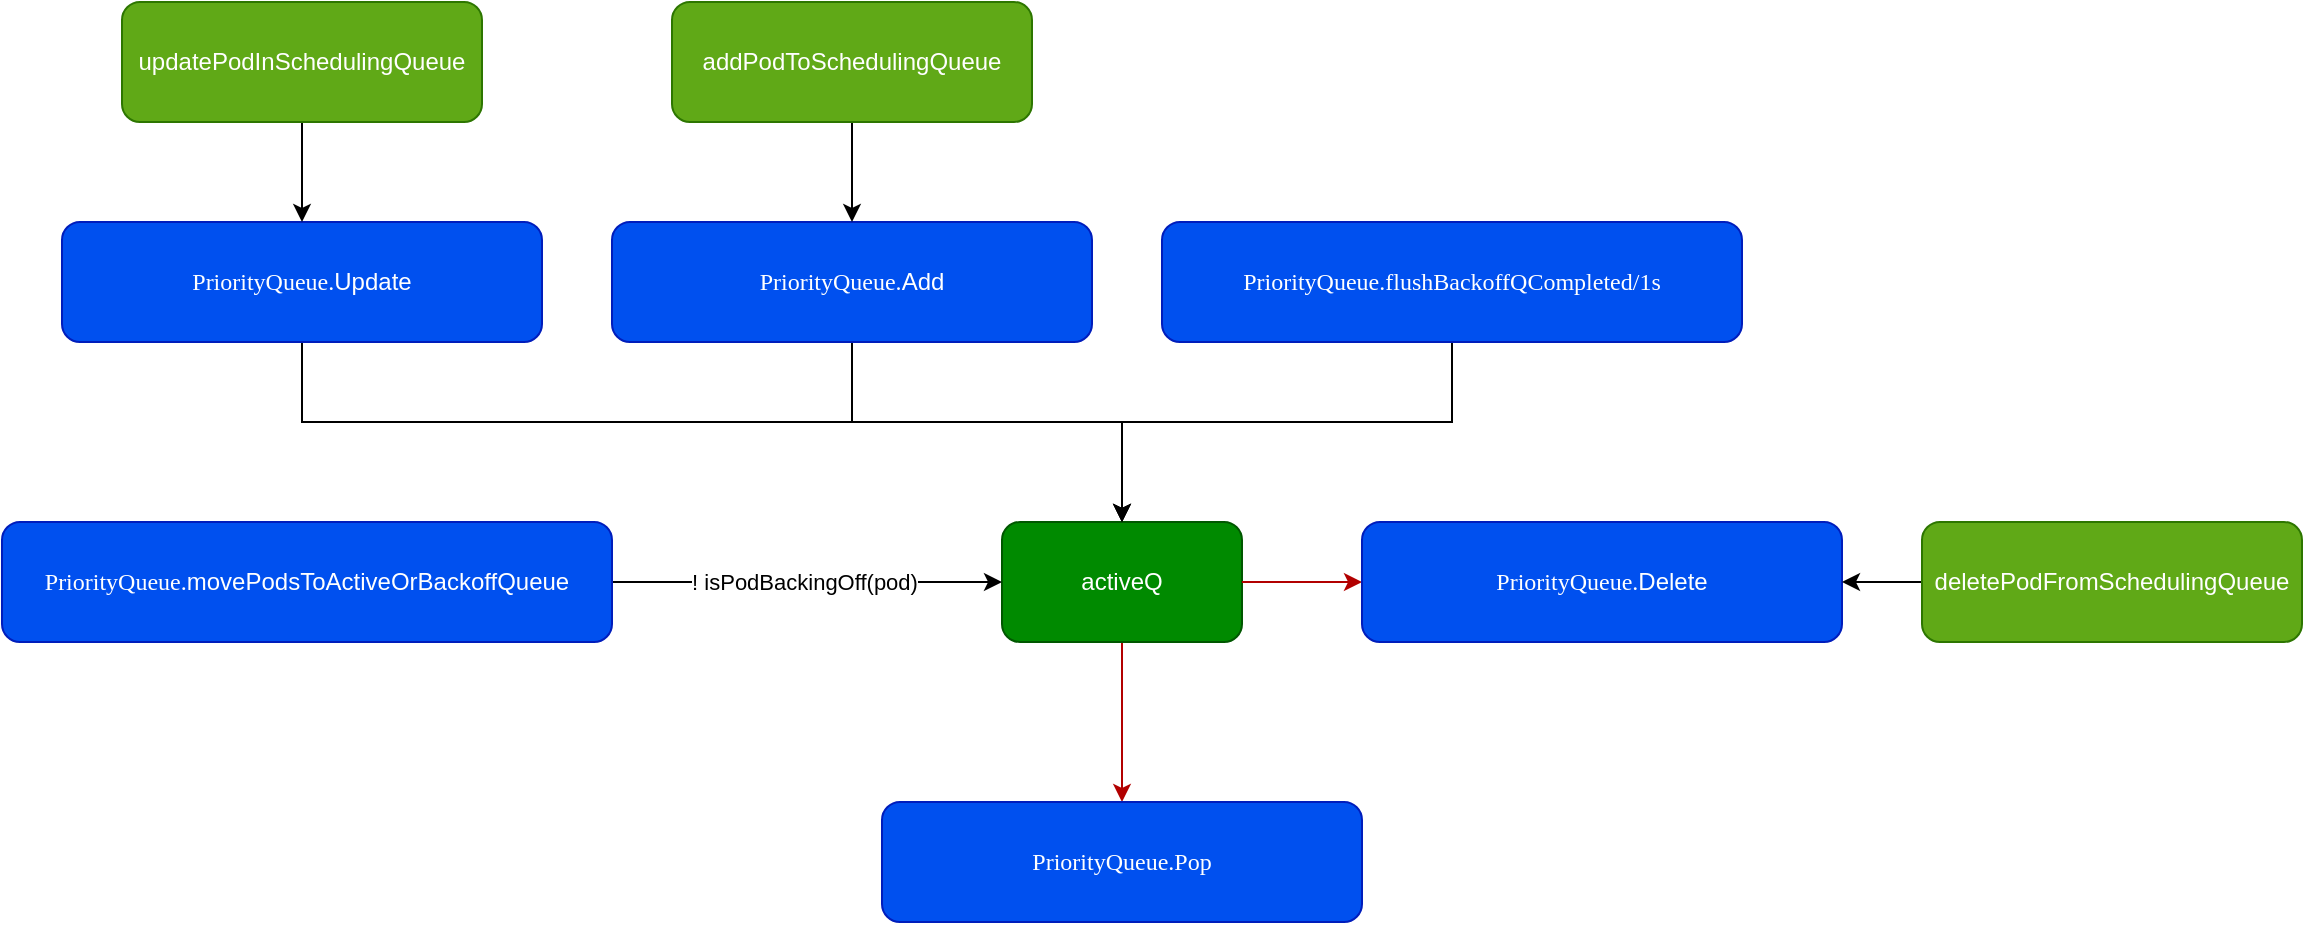 <mxfile version="12.9.12" type="device"><diagram id="hyM0FtMEMcUirLkOFU6S" name="第 1 页"><mxGraphModel dx="1773" dy="1894" grid="1" gridSize="10" guides="1" tooltips="1" connect="1" arrows="1" fold="1" page="1" pageScale="1" pageWidth="827" pageHeight="1169" math="0" shadow="0"><root><mxCell id="0"/><mxCell id="1" parent="0"/><mxCell id="PiCtjEqwNjG3xXWdpwjx-21" style="edgeStyle=orthogonalEdgeStyle;rounded=0;orthogonalLoop=1;jettySize=auto;html=1;entryX=0.5;entryY=0;entryDx=0;entryDy=0;startArrow=none;startFill=0;endArrow=classic;endFill=1;fillColor=#e51400;strokeColor=#B20000;" edge="1" parent="1" source="PiCtjEqwNjG3xXWdpwjx-1" target="PiCtjEqwNjG3xXWdpwjx-20"><mxGeometry relative="1" as="geometry"/></mxCell><mxCell id="PiCtjEqwNjG3xXWdpwjx-1" value="activeQ" style="rounded=1;whiteSpace=wrap;html=1;fillColor=#008a00;strokeColor=#005700;fontColor=#ffffff;" vertex="1" parent="1"><mxGeometry x="370" y="220" width="120" height="60" as="geometry"/></mxCell><mxCell id="PiCtjEqwNjG3xXWdpwjx-5" style="edgeStyle=orthogonalEdgeStyle;rounded=0;orthogonalLoop=1;jettySize=auto;html=1;entryX=1;entryY=0.5;entryDx=0;entryDy=0;startArrow=classic;startFill=1;endArrow=none;endFill=0;fillColor=#e51400;strokeColor=#B20000;" edge="1" parent="1" source="PiCtjEqwNjG3xXWdpwjx-2" target="PiCtjEqwNjG3xXWdpwjx-1"><mxGeometry relative="1" as="geometry"/></mxCell><mxCell id="PiCtjEqwNjG3xXWdpwjx-2" value="&lt;span style=&quot;font-family: &amp;#34;menlo&amp;#34;&quot;&gt;PriorityQueue.&lt;/span&gt;Delete" style="rounded=1;whiteSpace=wrap;html=1;fillColor=#0050ef;strokeColor=#001DBC;fontColor=#ffffff;" vertex="1" parent="1"><mxGeometry x="550" y="220" width="240" height="60" as="geometry"/></mxCell><mxCell id="PiCtjEqwNjG3xXWdpwjx-3" style="edgeStyle=orthogonalEdgeStyle;curved=1;rounded=0;orthogonalLoop=1;jettySize=auto;html=1;entryX=1;entryY=0.5;entryDx=0;entryDy=0;strokeColor=#000000;" edge="1" parent="1" source="PiCtjEqwNjG3xXWdpwjx-4" target="PiCtjEqwNjG3xXWdpwjx-2"><mxGeometry relative="1" as="geometry"/></mxCell><mxCell id="PiCtjEqwNjG3xXWdpwjx-4" value="deletePodFromSchedulingQueue" style="rounded=1;whiteSpace=wrap;html=1;fillColor=#60a917;strokeColor=#2D7600;fontColor=#ffffff;" vertex="1" parent="1"><mxGeometry x="830" y="220" width="190" height="60" as="geometry"/></mxCell><mxCell id="PiCtjEqwNjG3xXWdpwjx-7" style="edgeStyle=orthogonalEdgeStyle;rounded=0;orthogonalLoop=1;jettySize=auto;html=1;entryX=0;entryY=0.5;entryDx=0;entryDy=0;startArrow=none;startFill=0;endArrow=classic;endFill=1;" edge="1" parent="1" source="PiCtjEqwNjG3xXWdpwjx-6" target="PiCtjEqwNjG3xXWdpwjx-1"><mxGeometry relative="1" as="geometry"/></mxCell><mxCell id="PiCtjEqwNjG3xXWdpwjx-8" value="! isPodBackingOff(pod)" style="edgeLabel;html=1;align=center;verticalAlign=middle;resizable=0;points=[];" vertex="1" connectable="0" parent="PiCtjEqwNjG3xXWdpwjx-7"><mxGeometry x="0.153" relative="1" as="geometry"><mxPoint x="-17" as="offset"/></mxGeometry></mxCell><mxCell id="PiCtjEqwNjG3xXWdpwjx-6" value="&lt;span style=&quot;font-family: &amp;#34;menlo&amp;#34; ; font-size: 9pt&quot;&gt;PriorityQueue.&lt;/span&gt;movePodsToActiveOrBackoffQueue" style="rounded=1;whiteSpace=wrap;html=1;fillColor=#0050ef;strokeColor=#001DBC;fontColor=#ffffff;" vertex="1" parent="1"><mxGeometry x="-130" y="220" width="305" height="60" as="geometry"/></mxCell><mxCell id="PiCtjEqwNjG3xXWdpwjx-10" style="edgeStyle=orthogonalEdgeStyle;rounded=0;orthogonalLoop=1;jettySize=auto;html=1;entryX=0.5;entryY=0;entryDx=0;entryDy=0;startArrow=none;startFill=0;endArrow=classic;endFill=1;" edge="1" parent="1" source="PiCtjEqwNjG3xXWdpwjx-9" target="PiCtjEqwNjG3xXWdpwjx-1"><mxGeometry relative="1" as="geometry"><Array as="points"><mxPoint x="595" y="170"/><mxPoint x="430" y="170"/></Array></mxGeometry></mxCell><mxCell id="PiCtjEqwNjG3xXWdpwjx-9" value="&lt;span style=&quot;font-family: &amp;#34;menlo&amp;#34;&quot;&gt;PriorityQueue.&lt;/span&gt;&lt;span style=&quot;font-family: &amp;#34;menlo&amp;#34; ; font-size: 9pt&quot;&gt;flushBackoffQCompleted/1s&lt;/span&gt;&lt;span style=&quot;font-family: &amp;#34;menlo&amp;#34;&quot;&gt;&lt;br&gt;&lt;/span&gt;" style="rounded=1;whiteSpace=wrap;html=1;fillColor=#0050ef;strokeColor=#001DBC;fontColor=#ffffff;" vertex="1" parent="1"><mxGeometry x="450" y="70" width="290" height="60" as="geometry"/></mxCell><mxCell id="PiCtjEqwNjG3xXWdpwjx-12" style="edgeStyle=orthogonalEdgeStyle;rounded=0;orthogonalLoop=1;jettySize=auto;html=1;entryX=0.5;entryY=0;entryDx=0;entryDy=0;startArrow=none;startFill=0;endArrow=classic;endFill=1;" edge="1" parent="1" source="PiCtjEqwNjG3xXWdpwjx-11" target="PiCtjEqwNjG3xXWdpwjx-1"><mxGeometry relative="1" as="geometry"><Array as="points"><mxPoint x="295" y="170"/><mxPoint x="430" y="170"/></Array></mxGeometry></mxCell><mxCell id="PiCtjEqwNjG3xXWdpwjx-11" value="&lt;span style=&quot;font-family: &amp;#34;menlo&amp;#34;&quot;&gt;PriorityQueue.&lt;/span&gt;Add" style="rounded=1;whiteSpace=wrap;html=1;fillColor=#0050ef;strokeColor=#001DBC;fontColor=#ffffff;" vertex="1" parent="1"><mxGeometry x="175" y="70" width="240" height="60" as="geometry"/></mxCell><mxCell id="PiCtjEqwNjG3xXWdpwjx-14" style="edgeStyle=orthogonalEdgeStyle;rounded=0;orthogonalLoop=1;jettySize=auto;html=1;entryX=0.5;entryY=0;entryDx=0;entryDy=0;startArrow=none;startFill=0;endArrow=classic;endFill=1;" edge="1" parent="1" source="PiCtjEqwNjG3xXWdpwjx-13" target="PiCtjEqwNjG3xXWdpwjx-11"><mxGeometry relative="1" as="geometry"/></mxCell><mxCell id="PiCtjEqwNjG3xXWdpwjx-13" value="addPodToSchedulingQueue" style="rounded=1;whiteSpace=wrap;html=1;fillColor=#60a917;strokeColor=#2D7600;fontColor=#ffffff;" vertex="1" parent="1"><mxGeometry x="205" y="-40" width="180" height="60" as="geometry"/></mxCell><mxCell id="PiCtjEqwNjG3xXWdpwjx-19" style="edgeStyle=orthogonalEdgeStyle;rounded=0;orthogonalLoop=1;jettySize=auto;html=1;entryX=0.5;entryY=0;entryDx=0;entryDy=0;startArrow=none;startFill=0;endArrow=classic;endFill=1;" edge="1" parent="1" source="PiCtjEqwNjG3xXWdpwjx-15" target="PiCtjEqwNjG3xXWdpwjx-1"><mxGeometry relative="1" as="geometry"><Array as="points"><mxPoint x="20" y="170"/><mxPoint x="430" y="170"/></Array></mxGeometry></mxCell><mxCell id="PiCtjEqwNjG3xXWdpwjx-15" value="&lt;span style=&quot;font-family: &amp;#34;menlo&amp;#34;&quot;&gt;PriorityQueue.&lt;/span&gt;Update" style="rounded=1;whiteSpace=wrap;html=1;fillColor=#0050ef;strokeColor=#001DBC;fontColor=#ffffff;" vertex="1" parent="1"><mxGeometry x="-100" y="70" width="240" height="60" as="geometry"/></mxCell><mxCell id="PiCtjEqwNjG3xXWdpwjx-18" style="edgeStyle=orthogonalEdgeStyle;rounded=0;orthogonalLoop=1;jettySize=auto;html=1;entryX=0.5;entryY=0;entryDx=0;entryDy=0;startArrow=none;startFill=0;endArrow=classic;endFill=1;" edge="1" parent="1" source="PiCtjEqwNjG3xXWdpwjx-17" target="PiCtjEqwNjG3xXWdpwjx-15"><mxGeometry relative="1" as="geometry"/></mxCell><mxCell id="PiCtjEqwNjG3xXWdpwjx-17" value="updatePodInSchedulingQueue" style="rounded=1;whiteSpace=wrap;html=1;fillColor=#60a917;strokeColor=#2D7600;fontColor=#ffffff;" vertex="1" parent="1"><mxGeometry x="-70" y="-40" width="180" height="60" as="geometry"/></mxCell><mxCell id="PiCtjEqwNjG3xXWdpwjx-20" value="&lt;span style=&quot;font-family: &amp;#34;menlo&amp;#34;&quot;&gt;PriorityQueue.Pop&lt;/span&gt;" style="rounded=1;whiteSpace=wrap;html=1;fillColor=#0050ef;strokeColor=#001DBC;fontColor=#ffffff;" vertex="1" parent="1"><mxGeometry x="310" y="360" width="240" height="60" as="geometry"/></mxCell></root></mxGraphModel></diagram></mxfile>